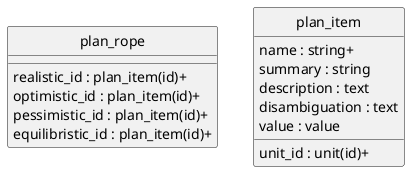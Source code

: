 @startuml uml
skinparam monochrome true
skinparam linetype ortho
hide circle

entity plan_rope {
  realistic_id : plan_item(id)+
  optimistic_id : plan_item(id)+
  pessimistic_id : plan_item(id)+
  equilibristic_id : plan_item(id)+
}

entity plan_item {
  name : string+
  summary : string
  description : text
  disambiguation : text
  unit_id : unit(id)+
  value : value
}

@enduml
